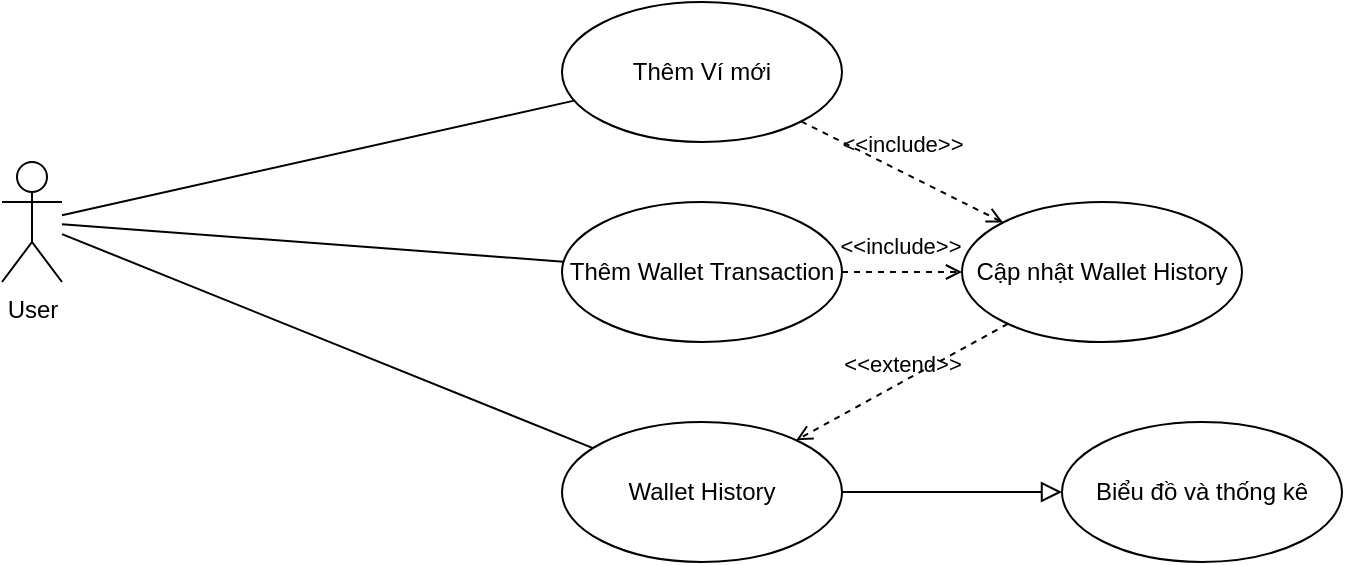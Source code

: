 <mxfile version="24.0.6" type="device">
  <diagram name="Trang-1" id="vR_K7v93OlYOnZWCah8B">
    <mxGraphModel dx="1034" dy="446" grid="1" gridSize="10" guides="1" tooltips="1" connect="1" arrows="1" fold="1" page="1" pageScale="1" pageWidth="827" pageHeight="1169" math="0" shadow="0">
      <root>
        <mxCell id="0" />
        <mxCell id="1" parent="0" />
        <mxCell id="3OmY0LyoEJD2S5VbpKiA-1" value="User" style="shape=umlActor;verticalLabelPosition=bottom;verticalAlign=top;html=1;outlineConnect=0;" parent="1" vertex="1">
          <mxGeometry x="150" y="300" width="30" height="60" as="geometry" />
        </mxCell>
        <mxCell id="3OmY0LyoEJD2S5VbpKiA-4" value="Thêm Ví mới" style="ellipse;whiteSpace=wrap;html=1;" parent="1" vertex="1">
          <mxGeometry x="430" y="220" width="140" height="70" as="geometry" />
        </mxCell>
        <mxCell id="3OmY0LyoEJD2S5VbpKiA-5" value="Thêm Wallet Transaction" style="ellipse;whiteSpace=wrap;html=1;" parent="1" vertex="1">
          <mxGeometry x="430" y="320" width="140" height="70" as="geometry" />
        </mxCell>
        <mxCell id="3OmY0LyoEJD2S5VbpKiA-6" value="Wallet History" style="ellipse;whiteSpace=wrap;html=1;" parent="1" vertex="1">
          <mxGeometry x="430" y="430" width="140" height="70" as="geometry" />
        </mxCell>
        <mxCell id="3OmY0LyoEJD2S5VbpKiA-7" value="" style="endArrow=none;html=1;rounded=0;" parent="1" source="3OmY0LyoEJD2S5VbpKiA-1" target="3OmY0LyoEJD2S5VbpKiA-5" edge="1">
          <mxGeometry width="50" height="50" relative="1" as="geometry">
            <mxPoint x="210" y="464" as="sourcePoint" />
            <mxPoint x="364" y="320" as="targetPoint" />
          </mxGeometry>
        </mxCell>
        <mxCell id="3OmY0LyoEJD2S5VbpKiA-8" value="" style="endArrow=none;html=1;rounded=0;" parent="1" source="3OmY0LyoEJD2S5VbpKiA-1" target="3OmY0LyoEJD2S5VbpKiA-6" edge="1">
          <mxGeometry width="50" height="50" relative="1" as="geometry">
            <mxPoint x="190" y="341" as="sourcePoint" />
            <mxPoint x="441" y="360" as="targetPoint" />
          </mxGeometry>
        </mxCell>
        <mxCell id="3OmY0LyoEJD2S5VbpKiA-9" value="" style="endArrow=none;html=1;rounded=0;" parent="1" source="3OmY0LyoEJD2S5VbpKiA-1" target="3OmY0LyoEJD2S5VbpKiA-4" edge="1">
          <mxGeometry width="50" height="50" relative="1" as="geometry">
            <mxPoint x="200" y="351" as="sourcePoint" />
            <mxPoint x="451" y="370" as="targetPoint" />
          </mxGeometry>
        </mxCell>
        <mxCell id="3OmY0LyoEJD2S5VbpKiA-10" value="Cập nhật Wallet History" style="ellipse;whiteSpace=wrap;html=1;" parent="1" vertex="1">
          <mxGeometry x="630" y="320" width="140" height="70" as="geometry" />
        </mxCell>
        <mxCell id="3OmY0LyoEJD2S5VbpKiA-11" value="&amp;lt;&amp;lt;include&amp;gt;&amp;gt;" style="html=1;verticalAlign=bottom;labelBackgroundColor=none;endArrow=open;endFill=0;dashed=1;rounded=0;" parent="1" source="3OmY0LyoEJD2S5VbpKiA-4" target="3OmY0LyoEJD2S5VbpKiA-10" edge="1">
          <mxGeometry x="-0.04" y="4" width="160" relative="1" as="geometry">
            <mxPoint x="340" y="390" as="sourcePoint" />
            <mxPoint x="500" y="390" as="targetPoint" />
            <mxPoint as="offset" />
          </mxGeometry>
        </mxCell>
        <mxCell id="3OmY0LyoEJD2S5VbpKiA-12" value="&amp;lt;&amp;lt;include&amp;gt;&amp;gt;" style="html=1;verticalAlign=bottom;labelBackgroundColor=none;endArrow=open;endFill=0;dashed=1;rounded=0;" parent="1" source="3OmY0LyoEJD2S5VbpKiA-5" target="3OmY0LyoEJD2S5VbpKiA-10" edge="1">
          <mxGeometry x="-0.04" y="4" width="160" relative="1" as="geometry">
            <mxPoint x="559" y="290" as="sourcePoint" />
            <mxPoint x="661" y="340" as="targetPoint" />
            <mxPoint as="offset" />
          </mxGeometry>
        </mxCell>
        <mxCell id="3OmY0LyoEJD2S5VbpKiA-13" value="&amp;lt;&amp;lt;extend&amp;gt;&amp;gt;" style="html=1;verticalAlign=bottom;labelBackgroundColor=none;endArrow=open;endFill=0;dashed=1;rounded=0;" parent="1" source="3OmY0LyoEJD2S5VbpKiA-10" target="3OmY0LyoEJD2S5VbpKiA-6" edge="1">
          <mxGeometry width="160" relative="1" as="geometry">
            <mxPoint x="340" y="390" as="sourcePoint" />
            <mxPoint x="500" y="390" as="targetPoint" />
          </mxGeometry>
        </mxCell>
        <mxCell id="oXx6HA7nc2v3-skXkIQI-1" value="Biểu đồ và thống kê" style="ellipse;whiteSpace=wrap;html=1;" vertex="1" parent="1">
          <mxGeometry x="680" y="430" width="140" height="70" as="geometry" />
        </mxCell>
        <mxCell id="oXx6HA7nc2v3-skXkIQI-2" value="" style="endArrow=block;html=1;rounded=0;align=center;verticalAlign=bottom;endFill=0;labelBackgroundColor=none;endSize=8;" edge="1" parent="1" target="oXx6HA7nc2v3-skXkIQI-1">
          <mxGeometry relative="1" as="geometry">
            <mxPoint x="570" y="465" as="sourcePoint" />
            <mxPoint x="1014" y="541" as="targetPoint" />
          </mxGeometry>
        </mxCell>
        <mxCell id="oXx6HA7nc2v3-skXkIQI-3" value="" style="resizable=0;html=1;align=center;verticalAlign=top;labelBackgroundColor=none;" connectable="0" vertex="1" parent="oXx6HA7nc2v3-skXkIQI-2">
          <mxGeometry relative="1" as="geometry" />
        </mxCell>
      </root>
    </mxGraphModel>
  </diagram>
</mxfile>
